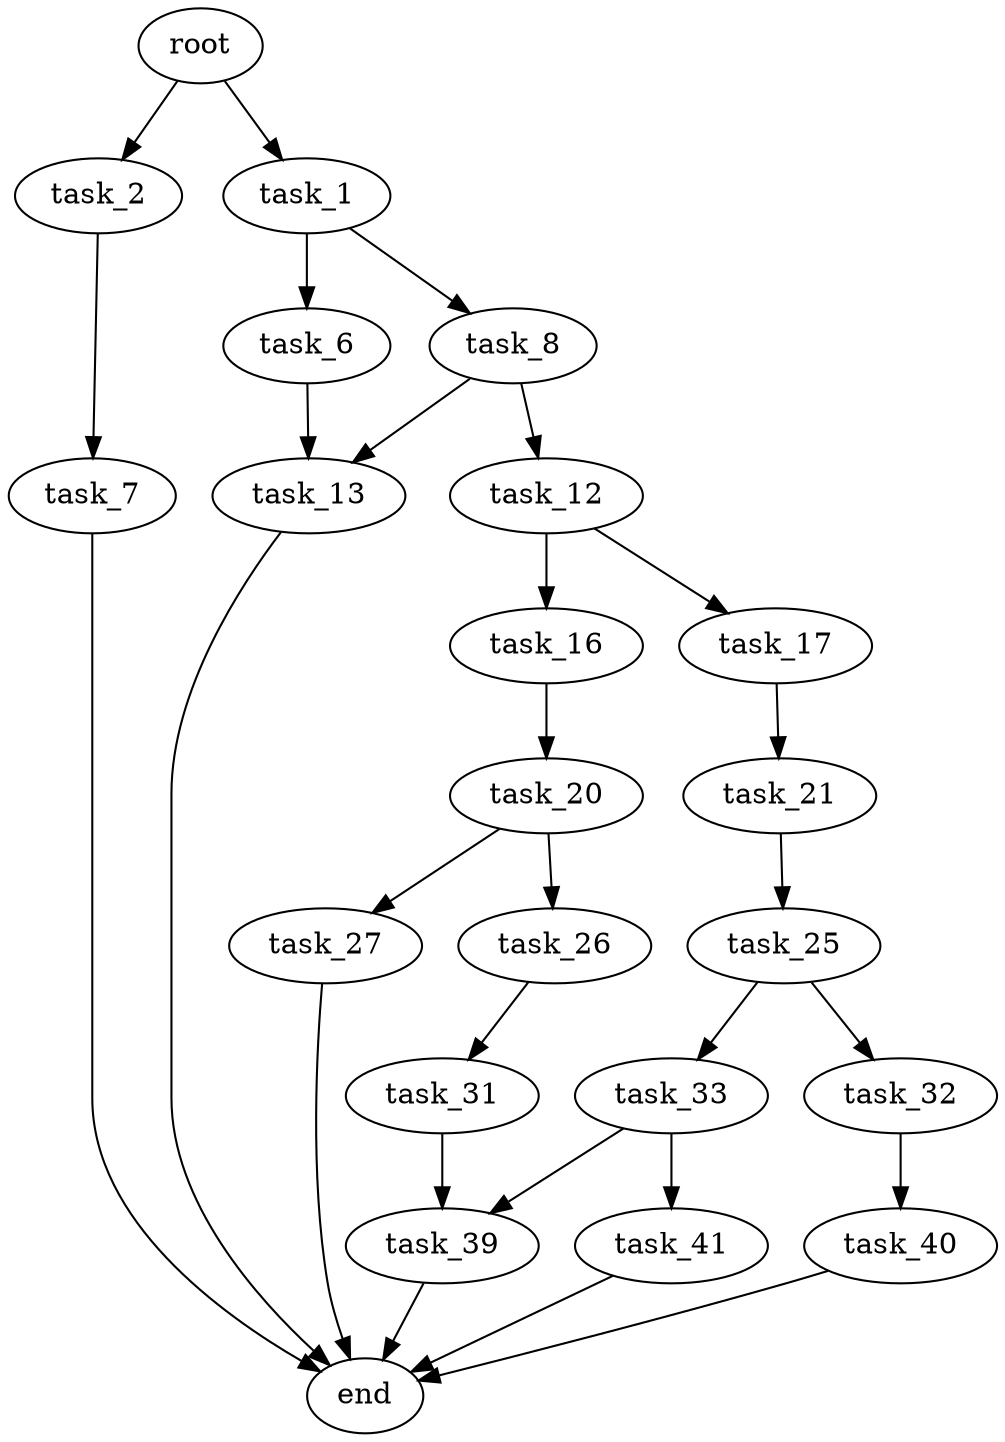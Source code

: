 digraph G {
  root [size="0.000000"];
  task_1 [size="68719476736.000000"];
  task_2 [size="18515436225.000000"];
  task_6 [size="20935340559.000000"];
  task_7 [size="12700404844.000000"];
  task_8 [size="4685034440.000000"];
  task_12 [size="14872798929.000000"];
  task_13 [size="1073741824000.000000"];
  task_16 [size="12749375665.000000"];
  task_17 [size="8267490004.000000"];
  task_20 [size="1073741824000.000000"];
  task_21 [size="42201450291.000000"];
  task_25 [size="8589934592.000000"];
  task_26 [size="6729837072.000000"];
  task_27 [size="410780736818.000000"];
  task_31 [size="8880621444.000000"];
  task_32 [size="782757789696.000000"];
  task_33 [size="1105725544738.000000"];
  task_39 [size="782757789696.000000"];
  task_40 [size="7404902566.000000"];
  task_41 [size="68719476736.000000"];
  end [size="0.000000"];

  root -> task_1 [size="1.000000"];
  root -> task_2 [size="1.000000"];
  task_1 -> task_6 [size="134217728.000000"];
  task_1 -> task_8 [size="134217728.000000"];
  task_2 -> task_7 [size="301989888.000000"];
  task_6 -> task_13 [size="33554432.000000"];
  task_7 -> end [size="1.000000"];
  task_8 -> task_12 [size="134217728.000000"];
  task_8 -> task_13 [size="134217728.000000"];
  task_12 -> task_16 [size="301989888.000000"];
  task_12 -> task_17 [size="301989888.000000"];
  task_13 -> end [size="1.000000"];
  task_16 -> task_20 [size="301989888.000000"];
  task_17 -> task_21 [size="134217728.000000"];
  task_20 -> task_26 [size="838860800.000000"];
  task_20 -> task_27 [size="838860800.000000"];
  task_21 -> task_25 [size="679477248.000000"];
  task_25 -> task_32 [size="33554432.000000"];
  task_25 -> task_33 [size="33554432.000000"];
  task_26 -> task_31 [size="301989888.000000"];
  task_27 -> end [size="1.000000"];
  task_31 -> task_39 [size="209715200.000000"];
  task_32 -> task_40 [size="679477248.000000"];
  task_33 -> task_39 [size="838860800.000000"];
  task_33 -> task_41 [size="838860800.000000"];
  task_39 -> end [size="1.000000"];
  task_40 -> end [size="1.000000"];
  task_41 -> end [size="1.000000"];
}
